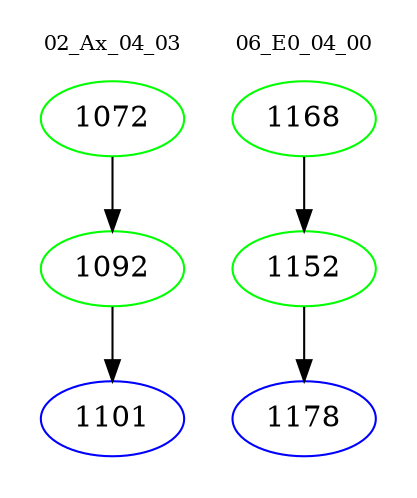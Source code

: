 digraph{
subgraph cluster_0 {
color = white
label = "02_Ax_04_03";
fontsize=10;
T0_1072 [label="1072", color="green"]
T0_1072 -> T0_1092 [color="black"]
T0_1092 [label="1092", color="green"]
T0_1092 -> T0_1101 [color="black"]
T0_1101 [label="1101", color="blue"]
}
subgraph cluster_1 {
color = white
label = "06_E0_04_00";
fontsize=10;
T1_1168 [label="1168", color="green"]
T1_1168 -> T1_1152 [color="black"]
T1_1152 [label="1152", color="green"]
T1_1152 -> T1_1178 [color="black"]
T1_1178 [label="1178", color="blue"]
}
}
